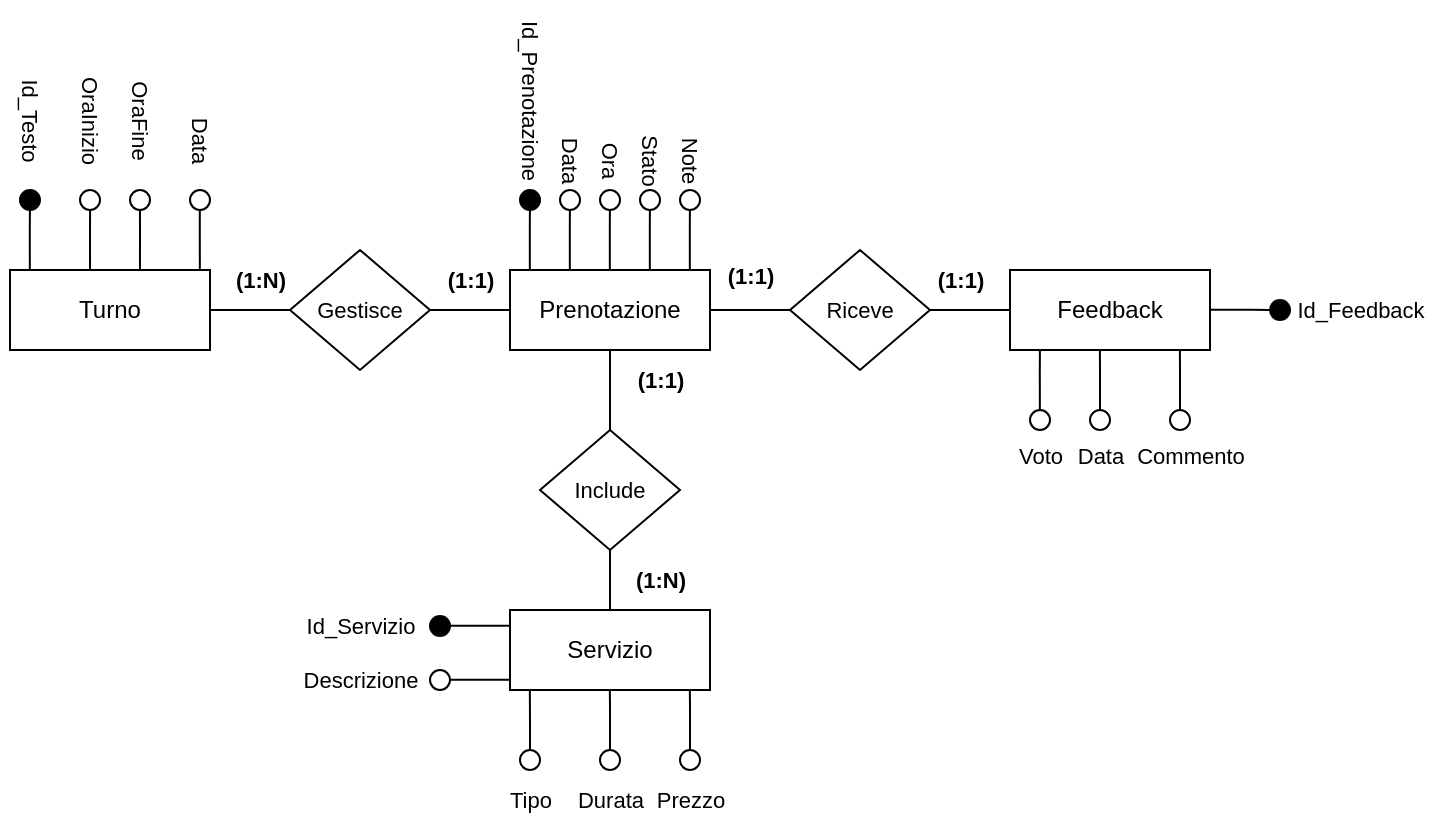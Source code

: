 <mxfile version="24.9.3">
  <diagram name="Page-1" id="EHbDZYoHjk3vQe8Ejhvv">
    <mxGraphModel dx="1828" dy="512" grid="1" gridSize="10" guides="1" tooltips="1" connect="1" arrows="1" fold="1" page="1" pageScale="1" pageWidth="850" pageHeight="1100" math="0" shadow="0">
      <root>
        <mxCell id="0" />
        <mxCell id="1" parent="0" />
        <mxCell id="3pYKi4AClHYdLQsbnEup-44" style="edgeStyle=orthogonalEdgeStyle;shape=connector;rounded=0;orthogonalLoop=1;jettySize=auto;html=1;exitX=0;exitY=0.25;exitDx=0;exitDy=0;strokeColor=default;align=center;verticalAlign=middle;fontFamily=Helvetica;fontSize=11;fontColor=default;labelBackgroundColor=default;endArrow=none;endFill=0;" edge="1" parent="1">
          <mxGeometry relative="1" as="geometry">
            <mxPoint x="-150" y="179.86" as="targetPoint" />
            <mxPoint x="-120" y="179.94" as="sourcePoint" />
            <Array as="points">
              <mxPoint x="-130" y="179.94" />
              <mxPoint x="-130" y="179.94" />
            </Array>
          </mxGeometry>
        </mxCell>
        <mxCell id="3pYKi4AClHYdLQsbnEup-40" value="" style="ellipse;whiteSpace=wrap;html=1;aspect=fixed;fontFamily=Helvetica;fontSize=11;fontColor=default;labelBackgroundColor=default;fillColor=#000000;" vertex="1" parent="1">
          <mxGeometry x="-120" y="175" width="10" height="10" as="geometry" />
        </mxCell>
        <mxCell id="3pYKi4AClHYdLQsbnEup-50" style="edgeStyle=orthogonalEdgeStyle;shape=connector;rounded=0;orthogonalLoop=1;jettySize=auto;html=1;strokeColor=default;align=center;verticalAlign=middle;fontFamily=Helvetica;fontSize=11;fontColor=default;labelBackgroundColor=default;endArrow=none;endFill=0;" edge="1" parent="1">
          <mxGeometry relative="1" as="geometry">
            <mxPoint x="-410.08" y="370" as="targetPoint" />
            <mxPoint x="-410" y="400" as="sourcePoint" />
            <Array as="points">
              <mxPoint x="-410.11" y="380" />
              <mxPoint x="-410.11" y="380" />
            </Array>
          </mxGeometry>
        </mxCell>
        <mxCell id="3pYKi4AClHYdLQsbnEup-51" value="" style="ellipse;whiteSpace=wrap;html=1;aspect=fixed;fontFamily=Helvetica;fontSize=11;fontColor=default;labelBackgroundColor=default;" vertex="1" parent="1">
          <mxGeometry x="-415" y="400" width="10" height="10" as="geometry" />
        </mxCell>
        <mxCell id="3pYKi4AClHYdLQsbnEup-181" style="edgeStyle=orthogonalEdgeStyle;shape=connector;rounded=0;orthogonalLoop=1;jettySize=auto;html=1;entryX=0.5;entryY=0;entryDx=0;entryDy=0;strokeColor=default;align=center;verticalAlign=middle;fontFamily=Helvetica;fontSize=11;fontColor=default;labelBackgroundColor=default;endArrow=none;endFill=0;" edge="1" parent="1" source="3pYKi4AClHYdLQsbnEup-126" target="3pYKi4AClHYdLQsbnEup-127">
          <mxGeometry relative="1" as="geometry" />
        </mxCell>
        <mxCell id="3pYKi4AClHYdLQsbnEup-126" value="Prenotazione" style="whiteSpace=wrap;html=1;align=center;" vertex="1" parent="1">
          <mxGeometry x="-500" y="160" width="100" height="40" as="geometry" />
        </mxCell>
        <mxCell id="3pYKi4AClHYdLQsbnEup-182" style="edgeStyle=orthogonalEdgeStyle;shape=connector;rounded=0;orthogonalLoop=1;jettySize=auto;html=1;exitX=0.5;exitY=1;exitDx=0;exitDy=0;entryX=0.5;entryY=0;entryDx=0;entryDy=0;strokeColor=default;align=center;verticalAlign=middle;fontFamily=Helvetica;fontSize=11;fontColor=default;labelBackgroundColor=default;endArrow=none;endFill=0;" edge="1" parent="1" source="3pYKi4AClHYdLQsbnEup-127" target="3pYKi4AClHYdLQsbnEup-128">
          <mxGeometry relative="1" as="geometry" />
        </mxCell>
        <mxCell id="3pYKi4AClHYdLQsbnEup-127" value="Include" style="shape=rhombus;perimeter=rhombusPerimeter;whiteSpace=wrap;html=1;align=center;fontFamily=Helvetica;fontSize=11;fontColor=default;labelBackgroundColor=default;" vertex="1" parent="1">
          <mxGeometry x="-485" y="240" width="70" height="60" as="geometry" />
        </mxCell>
        <mxCell id="3pYKi4AClHYdLQsbnEup-193" style="edgeStyle=orthogonalEdgeStyle;shape=connector;rounded=0;orthogonalLoop=1;jettySize=auto;html=1;strokeColor=default;align=center;verticalAlign=middle;fontFamily=Helvetica;fontSize=11;fontColor=default;labelBackgroundColor=default;endArrow=none;endFill=0;" edge="1" parent="1">
          <mxGeometry relative="1" as="geometry">
            <mxPoint x="-530" y="337.92" as="targetPoint" />
            <mxPoint x="-500" y="337.93" as="sourcePoint" />
          </mxGeometry>
        </mxCell>
        <mxCell id="3pYKi4AClHYdLQsbnEup-128" value="Servizio" style="whiteSpace=wrap;html=1;align=center;" vertex="1" parent="1">
          <mxGeometry x="-500" y="330" width="100" height="40" as="geometry" />
        </mxCell>
        <mxCell id="3pYKi4AClHYdLQsbnEup-180" style="edgeStyle=orthogonalEdgeStyle;shape=connector;rounded=0;orthogonalLoop=1;jettySize=auto;html=1;entryX=1;entryY=0.5;entryDx=0;entryDy=0;strokeColor=default;align=center;verticalAlign=middle;fontFamily=Helvetica;fontSize=11;fontColor=default;labelBackgroundColor=default;endArrow=none;endFill=0;" edge="1" parent="1" source="3pYKi4AClHYdLQsbnEup-129" target="3pYKi4AClHYdLQsbnEup-131">
          <mxGeometry relative="1" as="geometry" />
        </mxCell>
        <mxCell id="3pYKi4AClHYdLQsbnEup-129" value="Feedback" style="whiteSpace=wrap;html=1;align=center;" vertex="1" parent="1">
          <mxGeometry x="-250" y="160" width="100" height="40" as="geometry" />
        </mxCell>
        <mxCell id="3pYKi4AClHYdLQsbnEup-130" value="Turno" style="whiteSpace=wrap;html=1;align=center;" vertex="1" parent="1">
          <mxGeometry x="-750" y="160" width="100" height="40" as="geometry" />
        </mxCell>
        <mxCell id="3pYKi4AClHYdLQsbnEup-177" style="edgeStyle=orthogonalEdgeStyle;shape=connector;rounded=0;orthogonalLoop=1;jettySize=auto;html=1;entryX=1;entryY=0.5;entryDx=0;entryDy=0;strokeColor=default;align=center;verticalAlign=middle;fontFamily=Helvetica;fontSize=11;fontColor=default;labelBackgroundColor=default;endArrow=none;endFill=0;" edge="1" parent="1" source="3pYKi4AClHYdLQsbnEup-131" target="3pYKi4AClHYdLQsbnEup-126">
          <mxGeometry relative="1" as="geometry" />
        </mxCell>
        <mxCell id="3pYKi4AClHYdLQsbnEup-131" value="Riceve" style="shape=rhombus;perimeter=rhombusPerimeter;whiteSpace=wrap;html=1;align=center;fontFamily=Helvetica;fontSize=11;fontColor=default;labelBackgroundColor=default;" vertex="1" parent="1">
          <mxGeometry x="-360" y="150" width="70" height="60" as="geometry" />
        </mxCell>
        <mxCell id="3pYKi4AClHYdLQsbnEup-173" style="edgeStyle=orthogonalEdgeStyle;shape=connector;rounded=0;orthogonalLoop=1;jettySize=auto;html=1;strokeColor=default;align=center;verticalAlign=middle;fontFamily=Helvetica;fontSize=11;fontColor=default;labelBackgroundColor=default;endArrow=none;endFill=0;" edge="1" parent="1" source="3pYKi4AClHYdLQsbnEup-132">
          <mxGeometry relative="1" as="geometry">
            <mxPoint x="-650" y="180" as="targetPoint" />
          </mxGeometry>
        </mxCell>
        <mxCell id="3pYKi4AClHYdLQsbnEup-175" style="edgeStyle=orthogonalEdgeStyle;shape=connector;rounded=0;orthogonalLoop=1;jettySize=auto;html=1;entryX=0;entryY=0.5;entryDx=0;entryDy=0;strokeColor=default;align=center;verticalAlign=middle;fontFamily=Helvetica;fontSize=11;fontColor=default;labelBackgroundColor=default;endArrow=none;endFill=0;" edge="1" parent="1" source="3pYKi4AClHYdLQsbnEup-132" target="3pYKi4AClHYdLQsbnEup-126">
          <mxGeometry relative="1" as="geometry" />
        </mxCell>
        <mxCell id="3pYKi4AClHYdLQsbnEup-132" value="Gestisce" style="shape=rhombus;perimeter=rhombusPerimeter;whiteSpace=wrap;html=1;align=center;fontFamily=Helvetica;fontSize=11;fontColor=default;labelBackgroundColor=default;" vertex="1" parent="1">
          <mxGeometry x="-610" y="150" width="70" height="60" as="geometry" />
        </mxCell>
        <mxCell id="3pYKi4AClHYdLQsbnEup-133" style="edgeStyle=orthogonalEdgeStyle;shape=connector;rounded=0;orthogonalLoop=1;jettySize=auto;html=1;exitX=0.25;exitY=0;exitDx=0;exitDy=0;strokeColor=default;align=center;verticalAlign=middle;fontFamily=Helvetica;fontSize=11;fontColor=default;labelBackgroundColor=default;endArrow=none;endFill=0;" edge="1" parent="1">
          <mxGeometry relative="1" as="geometry">
            <mxPoint x="-490.05" y="130" as="targetPoint" />
            <mxPoint x="-490.08" y="160" as="sourcePoint" />
            <Array as="points">
              <mxPoint x="-490.08" y="140" />
              <mxPoint x="-490.08" y="140" />
            </Array>
          </mxGeometry>
        </mxCell>
        <mxCell id="3pYKi4AClHYdLQsbnEup-135" style="edgeStyle=orthogonalEdgeStyle;shape=connector;rounded=0;orthogonalLoop=1;jettySize=auto;html=1;exitX=0.25;exitY=0;exitDx=0;exitDy=0;strokeColor=default;align=center;verticalAlign=middle;fontFamily=Helvetica;fontSize=11;fontColor=default;labelBackgroundColor=default;endArrow=none;endFill=0;" edge="1" parent="1">
          <mxGeometry relative="1" as="geometry">
            <mxPoint x="-470.05" y="130" as="targetPoint" />
            <mxPoint x="-470.08" y="160" as="sourcePoint" />
            <Array as="points">
              <mxPoint x="-470.08" y="140" />
              <mxPoint x="-470.08" y="140" />
            </Array>
          </mxGeometry>
        </mxCell>
        <mxCell id="3pYKi4AClHYdLQsbnEup-136" value="" style="ellipse;whiteSpace=wrap;html=1;aspect=fixed;fontFamily=Helvetica;fontSize=11;fontColor=default;labelBackgroundColor=default;" vertex="1" parent="1">
          <mxGeometry x="-475" y="120" width="10" height="10" as="geometry" />
        </mxCell>
        <mxCell id="3pYKi4AClHYdLQsbnEup-139" style="edgeStyle=orthogonalEdgeStyle;shape=connector;rounded=0;orthogonalLoop=1;jettySize=auto;html=1;exitX=0.25;exitY=0;exitDx=0;exitDy=0;strokeColor=default;align=center;verticalAlign=middle;fontFamily=Helvetica;fontSize=11;fontColor=default;labelBackgroundColor=default;endArrow=none;endFill=0;" edge="1" parent="1">
          <mxGeometry relative="1" as="geometry">
            <mxPoint x="-450.05" y="130" as="targetPoint" />
            <mxPoint x="-450.08" y="160" as="sourcePoint" />
            <Array as="points">
              <mxPoint x="-450.08" y="140" />
              <mxPoint x="-450.08" y="140" />
            </Array>
          </mxGeometry>
        </mxCell>
        <mxCell id="3pYKi4AClHYdLQsbnEup-140" value="" style="ellipse;whiteSpace=wrap;html=1;aspect=fixed;fontFamily=Helvetica;fontSize=11;fontColor=default;labelBackgroundColor=default;" vertex="1" parent="1">
          <mxGeometry x="-455" y="120" width="10" height="10" as="geometry" />
        </mxCell>
        <mxCell id="3pYKi4AClHYdLQsbnEup-142" value="" style="ellipse;whiteSpace=wrap;html=1;aspect=fixed;fontFamily=Helvetica;fontSize=11;fontColor=default;labelBackgroundColor=default;fillColor=#000000;" vertex="1" parent="1">
          <mxGeometry x="-495" y="120" width="10" height="10" as="geometry" />
        </mxCell>
        <mxCell id="3pYKi4AClHYdLQsbnEup-143" value="Id_Prenotazione" style="text;html=1;align=center;verticalAlign=middle;resizable=0;points=[];autosize=1;strokeColor=none;fillColor=none;fontFamily=Helvetica;fontSize=11;fontColor=default;labelBackgroundColor=default;rotation=90;" vertex="1" parent="1">
          <mxGeometry x="-540" y="60" width="100" height="30" as="geometry" />
        </mxCell>
        <mxCell id="3pYKi4AClHYdLQsbnEup-144" value="Data" style="text;html=1;align=center;verticalAlign=middle;resizable=0;points=[];autosize=1;strokeColor=none;fillColor=none;fontFamily=Helvetica;fontSize=11;fontColor=default;labelBackgroundColor=default;rotation=90;" vertex="1" parent="1">
          <mxGeometry x="-495" y="90" width="50" height="30" as="geometry" />
        </mxCell>
        <mxCell id="3pYKi4AClHYdLQsbnEup-145" value="Ora" style="text;html=1;align=center;verticalAlign=middle;resizable=0;points=[];autosize=1;strokeColor=none;fillColor=none;fontFamily=Helvetica;fontSize=11;fontColor=default;labelBackgroundColor=default;rotation=90;" vertex="1" parent="1">
          <mxGeometry x="-470" y="90" width="40" height="30" as="geometry" />
        </mxCell>
        <mxCell id="3pYKi4AClHYdLQsbnEup-150" style="edgeStyle=orthogonalEdgeStyle;shape=connector;rounded=0;orthogonalLoop=1;jettySize=auto;html=1;exitX=0.25;exitY=0;exitDx=0;exitDy=0;strokeColor=default;align=center;verticalAlign=middle;fontFamily=Helvetica;fontSize=11;fontColor=default;labelBackgroundColor=default;endArrow=none;endFill=0;" edge="1" parent="1">
          <mxGeometry relative="1" as="geometry">
            <mxPoint x="-430.05" y="130" as="targetPoint" />
            <mxPoint x="-430.08" y="160" as="sourcePoint" />
            <Array as="points">
              <mxPoint x="-430.08" y="140" />
              <mxPoint x="-430.08" y="140" />
            </Array>
          </mxGeometry>
        </mxCell>
        <mxCell id="3pYKi4AClHYdLQsbnEup-151" value="" style="ellipse;whiteSpace=wrap;html=1;aspect=fixed;fontFamily=Helvetica;fontSize=11;fontColor=default;labelBackgroundColor=default;" vertex="1" parent="1">
          <mxGeometry x="-435" y="120" width="10" height="10" as="geometry" />
        </mxCell>
        <mxCell id="3pYKi4AClHYdLQsbnEup-152" value="Stato" style="text;html=1;align=center;verticalAlign=middle;resizable=0;points=[];autosize=1;strokeColor=none;fillColor=none;fontFamily=Helvetica;fontSize=11;fontColor=default;labelBackgroundColor=default;rotation=90;" vertex="1" parent="1">
          <mxGeometry x="-455" y="90" width="50" height="30" as="geometry" />
        </mxCell>
        <mxCell id="3pYKi4AClHYdLQsbnEup-153" style="edgeStyle=orthogonalEdgeStyle;shape=connector;rounded=0;orthogonalLoop=1;jettySize=auto;html=1;exitX=0.25;exitY=0;exitDx=0;exitDy=0;strokeColor=default;align=center;verticalAlign=middle;fontFamily=Helvetica;fontSize=11;fontColor=default;labelBackgroundColor=default;endArrow=none;endFill=0;" edge="1" parent="1">
          <mxGeometry relative="1" as="geometry">
            <mxPoint x="-410.05" y="130" as="targetPoint" />
            <mxPoint x="-410.08" y="160" as="sourcePoint" />
            <Array as="points">
              <mxPoint x="-410.08" y="140" />
              <mxPoint x="-410.08" y="140" />
            </Array>
          </mxGeometry>
        </mxCell>
        <mxCell id="3pYKi4AClHYdLQsbnEup-154" value="" style="ellipse;whiteSpace=wrap;html=1;aspect=fixed;fontFamily=Helvetica;fontSize=11;fontColor=default;labelBackgroundColor=default;" vertex="1" parent="1">
          <mxGeometry x="-415" y="120" width="10" height="10" as="geometry" />
        </mxCell>
        <mxCell id="3pYKi4AClHYdLQsbnEup-155" value="Note" style="text;html=1;align=center;verticalAlign=middle;resizable=0;points=[];autosize=1;strokeColor=none;fillColor=none;fontFamily=Helvetica;fontSize=11;fontColor=default;labelBackgroundColor=default;rotation=90;" vertex="1" parent="1">
          <mxGeometry x="-435" y="90" width="50" height="30" as="geometry" />
        </mxCell>
        <mxCell id="3pYKi4AClHYdLQsbnEup-156" style="edgeStyle=orthogonalEdgeStyle;shape=connector;rounded=0;orthogonalLoop=1;jettySize=auto;html=1;exitX=0.25;exitY=0;exitDx=0;exitDy=0;strokeColor=default;align=center;verticalAlign=middle;fontFamily=Helvetica;fontSize=11;fontColor=default;labelBackgroundColor=default;endArrow=none;endFill=0;" edge="1" parent="1">
          <mxGeometry relative="1" as="geometry">
            <mxPoint x="-740.05" y="130" as="targetPoint" />
            <mxPoint x="-740.08" y="160" as="sourcePoint" />
            <Array as="points">
              <mxPoint x="-740.08" y="140" />
              <mxPoint x="-740.08" y="140" />
            </Array>
          </mxGeometry>
        </mxCell>
        <mxCell id="3pYKi4AClHYdLQsbnEup-157" value="" style="ellipse;whiteSpace=wrap;html=1;aspect=fixed;fontFamily=Helvetica;fontSize=11;fontColor=default;labelBackgroundColor=default;fillColor=#000000;" vertex="1" parent="1">
          <mxGeometry x="-745" y="120" width="10" height="10" as="geometry" />
        </mxCell>
        <mxCell id="3pYKi4AClHYdLQsbnEup-158" value="Id_Testo" style="text;html=1;align=center;verticalAlign=middle;resizable=0;points=[];autosize=1;strokeColor=none;fillColor=none;fontFamily=Helvetica;fontSize=11;fontColor=default;labelBackgroundColor=default;rotation=90;" vertex="1" parent="1">
          <mxGeometry x="-775" y="70" width="70" height="30" as="geometry" />
        </mxCell>
        <mxCell id="3pYKi4AClHYdLQsbnEup-161" value="" style="ellipse;whiteSpace=wrap;html=1;aspect=fixed;fontFamily=Helvetica;fontSize=11;fontColor=default;labelBackgroundColor=default;" vertex="1" parent="1">
          <mxGeometry x="-715" y="120" width="10" height="10" as="geometry" />
        </mxCell>
        <mxCell id="3pYKi4AClHYdLQsbnEup-162" style="edgeStyle=orthogonalEdgeStyle;shape=connector;rounded=0;orthogonalLoop=1;jettySize=auto;html=1;exitX=0.25;exitY=0;exitDx=0;exitDy=0;strokeColor=default;align=center;verticalAlign=middle;fontFamily=Helvetica;fontSize=11;fontColor=default;labelBackgroundColor=default;endArrow=none;endFill=0;" edge="1" parent="1">
          <mxGeometry relative="1" as="geometry">
            <mxPoint x="-709.95" y="130" as="targetPoint" />
            <mxPoint x="-709.98" y="160" as="sourcePoint" />
            <Array as="points">
              <mxPoint x="-709.98" y="140" />
              <mxPoint x="-709.98" y="140" />
            </Array>
          </mxGeometry>
        </mxCell>
        <mxCell id="3pYKi4AClHYdLQsbnEup-163" value="OraInizio" style="text;html=1;align=center;verticalAlign=middle;resizable=0;points=[];autosize=1;strokeColor=none;fillColor=none;fontFamily=Helvetica;fontSize=11;fontColor=default;labelBackgroundColor=default;rotation=90;" vertex="1" parent="1">
          <mxGeometry x="-745" y="70" width="70" height="30" as="geometry" />
        </mxCell>
        <mxCell id="3pYKi4AClHYdLQsbnEup-166" value="" style="edgeStyle=orthogonalEdgeStyle;shape=connector;rounded=0;orthogonalLoop=1;jettySize=auto;html=1;exitX=0.25;exitY=0;exitDx=0;exitDy=0;strokeColor=default;align=center;verticalAlign=middle;fontFamily=Helvetica;fontSize=11;fontColor=default;labelBackgroundColor=default;endArrow=none;endFill=0;" edge="1" parent="1">
          <mxGeometry relative="1" as="geometry">
            <mxPoint x="-685.042" y="129.999" as="targetPoint" />
            <mxPoint x="-685.02" y="160" as="sourcePoint" />
            <Array as="points">
              <mxPoint x="-685.02" y="140" />
              <mxPoint x="-685.02" y="140" />
            </Array>
          </mxGeometry>
        </mxCell>
        <mxCell id="3pYKi4AClHYdLQsbnEup-164" value="" style="ellipse;whiteSpace=wrap;html=1;aspect=fixed;fontFamily=Helvetica;fontSize=11;fontColor=default;labelBackgroundColor=default;" vertex="1" parent="1">
          <mxGeometry x="-690" y="120" width="10" height="10" as="geometry" />
        </mxCell>
        <mxCell id="3pYKi4AClHYdLQsbnEup-167" value="OraFine" style="text;html=1;align=center;verticalAlign=middle;resizable=0;points=[];autosize=1;strokeColor=none;fillColor=none;fontFamily=Helvetica;fontSize=11;fontColor=default;labelBackgroundColor=default;rotation=90;" vertex="1" parent="1">
          <mxGeometry x="-715" y="70" width="60" height="30" as="geometry" />
        </mxCell>
        <mxCell id="3pYKi4AClHYdLQsbnEup-168" value="" style="edgeStyle=orthogonalEdgeStyle;shape=connector;rounded=0;orthogonalLoop=1;jettySize=auto;html=1;exitX=0.25;exitY=0;exitDx=0;exitDy=0;strokeColor=default;align=center;verticalAlign=middle;fontFamily=Helvetica;fontSize=11;fontColor=default;labelBackgroundColor=default;endArrow=none;endFill=0;" edge="1" parent="1">
          <mxGeometry relative="1" as="geometry">
            <mxPoint x="-655.102" y="129.999" as="targetPoint" />
            <mxPoint x="-655.08" y="160" as="sourcePoint" />
            <Array as="points">
              <mxPoint x="-655.08" y="140" />
              <mxPoint x="-655.08" y="140" />
            </Array>
          </mxGeometry>
        </mxCell>
        <mxCell id="3pYKi4AClHYdLQsbnEup-169" value="" style="ellipse;whiteSpace=wrap;html=1;aspect=fixed;fontFamily=Helvetica;fontSize=11;fontColor=default;labelBackgroundColor=default;" vertex="1" parent="1">
          <mxGeometry x="-660" y="120" width="10" height="10" as="geometry" />
        </mxCell>
        <mxCell id="3pYKi4AClHYdLQsbnEup-172" value="Data" style="text;html=1;align=center;verticalAlign=middle;resizable=0;points=[];autosize=1;strokeColor=none;fillColor=none;fontFamily=Helvetica;fontSize=11;fontColor=default;labelBackgroundColor=default;rotation=90;" vertex="1" parent="1">
          <mxGeometry x="-680" y="80" width="50" height="30" as="geometry" />
        </mxCell>
        <mxCell id="3pYKi4AClHYdLQsbnEup-183" style="edgeStyle=orthogonalEdgeStyle;shape=connector;rounded=0;orthogonalLoop=1;jettySize=auto;html=1;strokeColor=default;align=center;verticalAlign=middle;fontFamily=Helvetica;fontSize=11;fontColor=default;labelBackgroundColor=default;endArrow=none;endFill=0;" edge="1" parent="1">
          <mxGeometry relative="1" as="geometry">
            <mxPoint x="-490.08" y="370" as="targetPoint" />
            <mxPoint x="-490" y="400" as="sourcePoint" />
            <Array as="points">
              <mxPoint x="-490.11" y="387" />
              <mxPoint x="-490.11" y="387" />
            </Array>
          </mxGeometry>
        </mxCell>
        <mxCell id="3pYKi4AClHYdLQsbnEup-184" value="" style="ellipse;whiteSpace=wrap;html=1;aspect=fixed;fontFamily=Helvetica;fontSize=11;fontColor=default;labelBackgroundColor=default;fillColor=#000000;" vertex="1" parent="1">
          <mxGeometry x="-540" y="333" width="10" height="10" as="geometry" />
        </mxCell>
        <mxCell id="3pYKi4AClHYdLQsbnEup-185" value="Id_Servizio" style="text;html=1;align=center;verticalAlign=middle;resizable=0;points=[];autosize=1;strokeColor=none;fillColor=none;fontFamily=Helvetica;fontSize=11;fontColor=default;labelBackgroundColor=default;" vertex="1" parent="1">
          <mxGeometry x="-615" y="323" width="80" height="30" as="geometry" />
        </mxCell>
        <mxCell id="3pYKi4AClHYdLQsbnEup-186" value="Tipo" style="text;html=1;align=center;verticalAlign=middle;resizable=0;points=[];autosize=1;strokeColor=none;fillColor=none;fontFamily=Helvetica;fontSize=11;fontColor=default;labelBackgroundColor=default;" vertex="1" parent="1">
          <mxGeometry x="-510" y="410" width="40" height="30" as="geometry" />
        </mxCell>
        <mxCell id="3pYKi4AClHYdLQsbnEup-191" style="edgeStyle=orthogonalEdgeStyle;shape=connector;rounded=0;orthogonalLoop=1;jettySize=auto;html=1;strokeColor=default;align=center;verticalAlign=middle;fontFamily=Helvetica;fontSize=11;fontColor=default;labelBackgroundColor=default;endArrow=none;endFill=0;" edge="1" parent="1">
          <mxGeometry relative="1" as="geometry">
            <mxPoint x="-450.08" y="370" as="targetPoint" />
            <mxPoint x="-450" y="400" as="sourcePoint" />
            <Array as="points">
              <mxPoint x="-450.11" y="380" />
              <mxPoint x="-450.11" y="380" />
            </Array>
          </mxGeometry>
        </mxCell>
        <mxCell id="3pYKi4AClHYdLQsbnEup-192" value="" style="ellipse;whiteSpace=wrap;html=1;aspect=fixed;fontFamily=Helvetica;fontSize=11;fontColor=default;labelBackgroundColor=default;" vertex="1" parent="1">
          <mxGeometry x="-455" y="400" width="10" height="10" as="geometry" />
        </mxCell>
        <mxCell id="3pYKi4AClHYdLQsbnEup-194" value="" style="ellipse;whiteSpace=wrap;html=1;aspect=fixed;fontFamily=Helvetica;fontSize=11;fontColor=default;labelBackgroundColor=default;" vertex="1" parent="1">
          <mxGeometry x="-495" y="400" width="10" height="10" as="geometry" />
        </mxCell>
        <mxCell id="3pYKi4AClHYdLQsbnEup-195" value="Durata" style="text;html=1;align=center;verticalAlign=middle;resizable=0;points=[];autosize=1;strokeColor=none;fillColor=none;fontFamily=Helvetica;fontSize=11;fontColor=default;labelBackgroundColor=default;" vertex="1" parent="1">
          <mxGeometry x="-480" y="410" width="60" height="30" as="geometry" />
        </mxCell>
        <mxCell id="3pYKi4AClHYdLQsbnEup-196" value="Prezzo" style="text;html=1;align=center;verticalAlign=middle;resizable=0;points=[];autosize=1;strokeColor=none;fillColor=none;fontFamily=Helvetica;fontSize=11;fontColor=default;labelBackgroundColor=default;" vertex="1" parent="1">
          <mxGeometry x="-440" y="410" width="60" height="30" as="geometry" />
        </mxCell>
        <mxCell id="3pYKi4AClHYdLQsbnEup-197" style="edgeStyle=orthogonalEdgeStyle;shape=connector;rounded=0;orthogonalLoop=1;jettySize=auto;html=1;strokeColor=default;align=center;verticalAlign=middle;fontFamily=Helvetica;fontSize=11;fontColor=default;labelBackgroundColor=default;endArrow=none;endFill=0;" edge="1" parent="1">
          <mxGeometry relative="1" as="geometry">
            <mxPoint x="-530" y="364.92" as="targetPoint" />
            <mxPoint x="-500" y="364.92" as="sourcePoint" />
          </mxGeometry>
        </mxCell>
        <mxCell id="3pYKi4AClHYdLQsbnEup-198" value="" style="ellipse;whiteSpace=wrap;html=1;aspect=fixed;fontFamily=Helvetica;fontSize=11;fontColor=default;labelBackgroundColor=default;" vertex="1" parent="1">
          <mxGeometry x="-540" y="360" width="10" height="10" as="geometry" />
        </mxCell>
        <mxCell id="3pYKi4AClHYdLQsbnEup-199" value="Descrizione" style="text;html=1;align=center;verticalAlign=middle;resizable=0;points=[];autosize=1;strokeColor=none;fillColor=none;fontFamily=Helvetica;fontSize=11;fontColor=default;labelBackgroundColor=default;" vertex="1" parent="1">
          <mxGeometry x="-615" y="350" width="80" height="30" as="geometry" />
        </mxCell>
        <mxCell id="3pYKi4AClHYdLQsbnEup-202" style="edgeStyle=orthogonalEdgeStyle;shape=connector;rounded=0;orthogonalLoop=1;jettySize=auto;html=1;exitX=0.25;exitY=0;exitDx=0;exitDy=0;strokeColor=default;align=center;verticalAlign=middle;fontFamily=Helvetica;fontSize=11;fontColor=default;labelBackgroundColor=default;endArrow=none;endFill=0;" edge="1" parent="1">
          <mxGeometry relative="1" as="geometry">
            <mxPoint x="-235.04" y="200" as="targetPoint" />
            <mxPoint x="-235.07" y="230" as="sourcePoint" />
            <Array as="points">
              <mxPoint x="-235.09" y="210" />
              <mxPoint x="-235.09" y="210" />
            </Array>
          </mxGeometry>
        </mxCell>
        <mxCell id="3pYKi4AClHYdLQsbnEup-204" value="Id_Feedback" style="text;html=1;align=center;verticalAlign=middle;resizable=0;points=[];autosize=1;strokeColor=none;fillColor=none;fontFamily=Helvetica;fontSize=11;fontColor=default;labelBackgroundColor=default;" vertex="1" parent="1">
          <mxGeometry x="-120" y="165" width="90" height="30" as="geometry" />
        </mxCell>
        <mxCell id="3pYKi4AClHYdLQsbnEup-205" style="edgeStyle=orthogonalEdgeStyle;shape=connector;rounded=0;orthogonalLoop=1;jettySize=auto;html=1;strokeColor=default;align=center;verticalAlign=middle;fontFamily=Helvetica;fontSize=11;fontColor=default;labelBackgroundColor=default;endArrow=none;endFill=0;exitX=0.5;exitY=0;exitDx=0;exitDy=0;" edge="1" parent="1" source="3pYKi4AClHYdLQsbnEup-206">
          <mxGeometry relative="1" as="geometry">
            <mxPoint x="-205.06" y="200" as="targetPoint" />
            <mxPoint x="-204.98" y="227" as="sourcePoint" />
            <Array as="points">
              <mxPoint x="-205" y="210" />
              <mxPoint x="-205" y="210" />
            </Array>
          </mxGeometry>
        </mxCell>
        <mxCell id="3pYKi4AClHYdLQsbnEup-206" value="" style="ellipse;whiteSpace=wrap;html=1;aspect=fixed;fontFamily=Helvetica;fontSize=11;fontColor=default;labelBackgroundColor=default;" vertex="1" parent="1">
          <mxGeometry x="-210" y="230" width="10" height="10" as="geometry" />
        </mxCell>
        <mxCell id="3pYKi4AClHYdLQsbnEup-208" style="edgeStyle=orthogonalEdgeStyle;shape=connector;rounded=0;orthogonalLoop=1;jettySize=auto;html=1;strokeColor=default;align=center;verticalAlign=middle;fontFamily=Helvetica;fontSize=11;fontColor=default;labelBackgroundColor=default;endArrow=none;endFill=0;exitX=0.5;exitY=0;exitDx=0;exitDy=0;" edge="1" parent="1" source="3pYKi4AClHYdLQsbnEup-209">
          <mxGeometry relative="1" as="geometry">
            <mxPoint x="-165.06" y="200" as="targetPoint" />
            <mxPoint x="-164.98" y="227" as="sourcePoint" />
            <Array as="points">
              <mxPoint x="-165" y="210" />
              <mxPoint x="-165" y="210" />
            </Array>
          </mxGeometry>
        </mxCell>
        <mxCell id="3pYKi4AClHYdLQsbnEup-209" value="" style="ellipse;whiteSpace=wrap;html=1;aspect=fixed;fontFamily=Helvetica;fontSize=11;fontColor=default;labelBackgroundColor=default;" vertex="1" parent="1">
          <mxGeometry x="-170" y="230" width="10" height="10" as="geometry" />
        </mxCell>
        <mxCell id="3pYKi4AClHYdLQsbnEup-210" value="Commento" style="text;html=1;align=center;verticalAlign=middle;resizable=0;points=[];autosize=1;strokeColor=none;fillColor=none;fontFamily=Helvetica;fontSize=11;fontColor=default;labelBackgroundColor=default;" vertex="1" parent="1">
          <mxGeometry x="-200" y="238" width="80" height="30" as="geometry" />
        </mxCell>
        <mxCell id="3pYKi4AClHYdLQsbnEup-212" value="Data" style="text;html=1;align=center;verticalAlign=middle;resizable=0;points=[];autosize=1;strokeColor=none;fillColor=none;fontFamily=Helvetica;fontSize=11;fontColor=default;labelBackgroundColor=default;" vertex="1" parent="1">
          <mxGeometry x="-230" y="238" width="50" height="30" as="geometry" />
        </mxCell>
        <mxCell id="3pYKi4AClHYdLQsbnEup-213" value="" style="ellipse;whiteSpace=wrap;html=1;aspect=fixed;fontFamily=Helvetica;fontSize=11;fontColor=default;labelBackgroundColor=default;" vertex="1" parent="1">
          <mxGeometry x="-240" y="230" width="10" height="10" as="geometry" />
        </mxCell>
        <mxCell id="3pYKi4AClHYdLQsbnEup-214" value="Voto" style="text;html=1;align=center;verticalAlign=middle;resizable=0;points=[];autosize=1;strokeColor=none;fillColor=none;fontFamily=Helvetica;fontSize=11;fontColor=default;labelBackgroundColor=default;" vertex="1" parent="1">
          <mxGeometry x="-260" y="238" width="50" height="30" as="geometry" />
        </mxCell>
        <mxCell id="3pYKi4AClHYdLQsbnEup-215" value="(1:N)" style="text;html=1;align=center;verticalAlign=middle;resizable=0;points=[];autosize=1;strokeColor=none;fillColor=none;fontFamily=Helvetica;fontSize=11;fontColor=default;labelBackgroundColor=default;fontStyle=1" vertex="1" parent="1">
          <mxGeometry x="-650" y="150" width="50" height="30" as="geometry" />
        </mxCell>
        <mxCell id="3pYKi4AClHYdLQsbnEup-216" value="(1:1)" style="text;html=1;align=center;verticalAlign=middle;resizable=0;points=[];autosize=1;strokeColor=none;fillColor=none;fontFamily=Helvetica;fontSize=11;fontColor=default;labelBackgroundColor=default;fontStyle=1" vertex="1" parent="1">
          <mxGeometry x="-545" y="150" width="50" height="30" as="geometry" />
        </mxCell>
        <mxCell id="3pYKi4AClHYdLQsbnEup-217" value="(1:1)" style="text;html=1;align=center;verticalAlign=middle;resizable=0;points=[];autosize=1;strokeColor=none;fillColor=none;fontFamily=Helvetica;fontSize=11;fontColor=default;labelBackgroundColor=default;fontStyle=1" vertex="1" parent="1">
          <mxGeometry x="-405" y="148" width="50" height="30" as="geometry" />
        </mxCell>
        <mxCell id="3pYKi4AClHYdLQsbnEup-218" value="(1:1)" style="text;html=1;align=center;verticalAlign=middle;resizable=0;points=[];autosize=1;strokeColor=none;fillColor=none;fontFamily=Helvetica;fontSize=11;fontColor=default;labelBackgroundColor=default;fontStyle=1" vertex="1" parent="1">
          <mxGeometry x="-300" y="150" width="50" height="30" as="geometry" />
        </mxCell>
        <mxCell id="3pYKi4AClHYdLQsbnEup-219" value="(1:1)" style="text;html=1;align=center;verticalAlign=middle;resizable=0;points=[];autosize=1;strokeColor=none;fillColor=none;fontFamily=Helvetica;fontSize=11;fontColor=default;labelBackgroundColor=default;fontStyle=1" vertex="1" parent="1">
          <mxGeometry x="-450" y="200" width="50" height="30" as="geometry" />
        </mxCell>
        <mxCell id="3pYKi4AClHYdLQsbnEup-220" value="(1:N)" style="text;html=1;align=center;verticalAlign=middle;resizable=0;points=[];autosize=1;strokeColor=none;fillColor=none;fontFamily=Helvetica;fontSize=11;fontColor=default;labelBackgroundColor=default;fontStyle=1" vertex="1" parent="1">
          <mxGeometry x="-450" y="300" width="50" height="30" as="geometry" />
        </mxCell>
      </root>
    </mxGraphModel>
  </diagram>
</mxfile>
